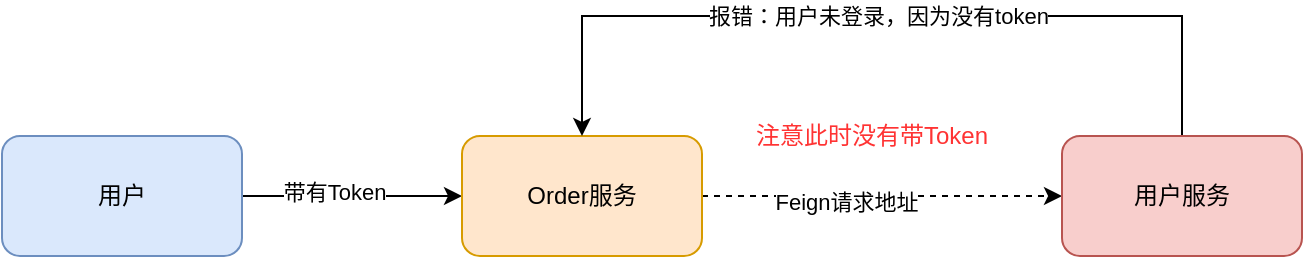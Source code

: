 <mxfile version="14.5.10" type="github">
  <diagram id="E7b8pk8ebJcWwUi_jBNW" name="Page-1">
    <mxGraphModel dx="724" dy="457" grid="0" gridSize="10" guides="1" tooltips="1" connect="1" arrows="1" fold="1" page="1" pageScale="3" pageWidth="827" pageHeight="1169" math="0" shadow="0">
      <root>
        <mxCell id="0" />
        <mxCell id="1" parent="0" />
        <mxCell id="1WeVvw5AWcoQFYrIsuQS-3" style="edgeStyle=orthogonalEdgeStyle;rounded=0;orthogonalLoop=1;jettySize=auto;html=1;exitX=1;exitY=0.5;exitDx=0;exitDy=0;entryX=0;entryY=0.5;entryDx=0;entryDy=0;" edge="1" parent="1" source="1WeVvw5AWcoQFYrIsuQS-1" target="1WeVvw5AWcoQFYrIsuQS-2">
          <mxGeometry relative="1" as="geometry" />
        </mxCell>
        <mxCell id="1WeVvw5AWcoQFYrIsuQS-8" value="带有Token" style="edgeLabel;html=1;align=center;verticalAlign=middle;resizable=0;points=[];" vertex="1" connectable="0" parent="1WeVvw5AWcoQFYrIsuQS-3">
          <mxGeometry x="-0.164" y="2" relative="1" as="geometry">
            <mxPoint as="offset" />
          </mxGeometry>
        </mxCell>
        <mxCell id="1WeVvw5AWcoQFYrIsuQS-1" value="用户" style="rounded=1;whiteSpace=wrap;html=1;fillColor=#dae8fc;strokeColor=#6c8ebf;" vertex="1" parent="1">
          <mxGeometry x="70" y="190" width="120" height="60" as="geometry" />
        </mxCell>
        <mxCell id="1WeVvw5AWcoQFYrIsuQS-6" value="" style="edgeStyle=orthogonalEdgeStyle;rounded=0;orthogonalLoop=1;jettySize=auto;html=1;dashed=1;" edge="1" parent="1" source="1WeVvw5AWcoQFYrIsuQS-2" target="1WeVvw5AWcoQFYrIsuQS-5">
          <mxGeometry relative="1" as="geometry" />
        </mxCell>
        <mxCell id="1WeVvw5AWcoQFYrIsuQS-7" value="Feign请求地址" style="edgeLabel;html=1;align=center;verticalAlign=middle;resizable=0;points=[];" vertex="1" connectable="0" parent="1WeVvw5AWcoQFYrIsuQS-6">
          <mxGeometry x="-0.2" y="-3" relative="1" as="geometry">
            <mxPoint as="offset" />
          </mxGeometry>
        </mxCell>
        <mxCell id="1WeVvw5AWcoQFYrIsuQS-2" value="Order服务" style="rounded=1;whiteSpace=wrap;html=1;fillColor=#ffe6cc;strokeColor=#d79b00;" vertex="1" parent="1">
          <mxGeometry x="300" y="190" width="120" height="60" as="geometry" />
        </mxCell>
        <mxCell id="1WeVvw5AWcoQFYrIsuQS-11" style="edgeStyle=orthogonalEdgeStyle;rounded=0;orthogonalLoop=1;jettySize=auto;html=1;exitX=0.5;exitY=0;exitDx=0;exitDy=0;entryX=0.5;entryY=0;entryDx=0;entryDy=0;fontColor=#FF3333;" edge="1" parent="1" source="1WeVvw5AWcoQFYrIsuQS-5" target="1WeVvw5AWcoQFYrIsuQS-2">
          <mxGeometry relative="1" as="geometry">
            <Array as="points">
              <mxPoint x="660" y="130" />
              <mxPoint x="360" y="130" />
            </Array>
          </mxGeometry>
        </mxCell>
        <mxCell id="1WeVvw5AWcoQFYrIsuQS-13" value="&lt;font color=&quot;#000000&quot;&gt;报错：用户未登录，因为没有token&lt;/font&gt;" style="edgeLabel;html=1;align=center;verticalAlign=middle;resizable=0;points=[];fontColor=#FF3333;" vertex="1" connectable="0" parent="1WeVvw5AWcoQFYrIsuQS-11">
          <mxGeometry x="0.009" relative="1" as="geometry">
            <mxPoint as="offset" />
          </mxGeometry>
        </mxCell>
        <mxCell id="1WeVvw5AWcoQFYrIsuQS-5" value="用户服务" style="rounded=1;whiteSpace=wrap;html=1;fillColor=#f8cecc;strokeColor=#b85450;" vertex="1" parent="1">
          <mxGeometry x="600" y="190" width="120" height="60" as="geometry" />
        </mxCell>
        <mxCell id="1WeVvw5AWcoQFYrIsuQS-9" value="注意此时没有带Token" style="text;html=1;strokeColor=none;fillColor=none;align=center;verticalAlign=middle;whiteSpace=wrap;rounded=0;fontColor=#FF3333;" vertex="1" parent="1">
          <mxGeometry x="440" y="180" width="130" height="20" as="geometry" />
        </mxCell>
      </root>
    </mxGraphModel>
  </diagram>
</mxfile>
